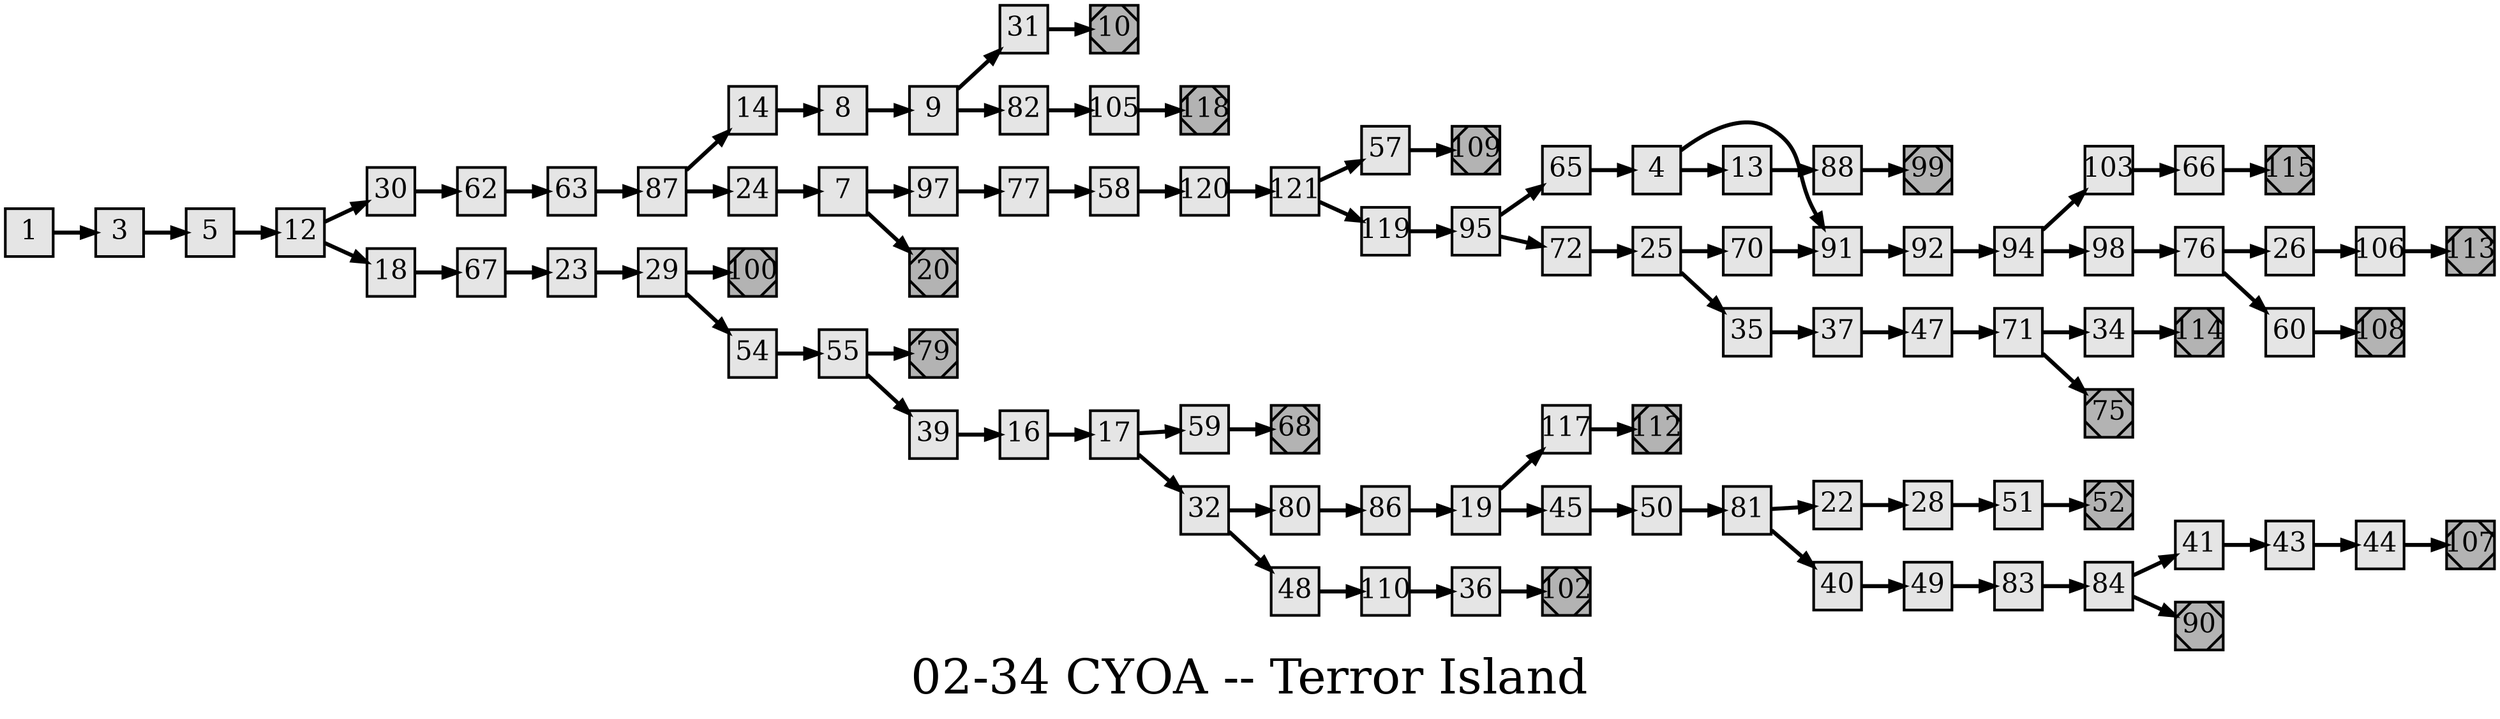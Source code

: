 digraph g{
  graph [ label="02-34 CYOA -- Terror Island" rankdir=LR, ordering=out, fontsize=36, nodesep="0.35", ranksep="0.45"];
  node  [shape=rect, penwidth=2, fontsize=20, style=filled, fillcolor=grey90, margin="0,0", labelfloat=true, regular=true, fixedsize=true];
  edge  [labelfloat=true, penwidth=3, fontsize=12];
  // ---;
  // group  : Katz;
  // id     : 02-34;
  // gbid   : 504;
  // series : CYOA;
  // title  : Terror Island;
  // author : Tony Koltz;
  // credit:;
  // - name : Cindy Lam;
  // role : encoder;
  // date : 2018-04-20;
  // render:;
  // - name   : small;
  // styles : gvStyles.txt;
  // engine : dot;
  // comment: >;
  
  // ---;
  
  // From | To | Label;
  
  1 -> 3;
  3 -> 5;
  4 -> 91;
  4 -> 13;
  5 -> 12;
  7 -> 97;
  7 -> 20;
  8 -> 9;
  9 -> 31;
  9 -> 82;
  10	[ xlabel="E", shape=Msquare, fontsize=20, fillcolor=grey70, xlabel="" ];
  12 -> 30;
  12 -> 18;
  13 -> 88;
  14 -> 8;
  16 -> 17;
  17 -> 59;
  17 -> 32;
  18 -> 67;
  19 -> 117;
  19 -> 45;
  20	[ xlabel="E", shape=Msquare, fontsize=20, fillcolor=grey70, xlabel="" ];
  22 -> 28;
  23 -> 29;
  24 -> 7;
  25 -> 70;
  25 -> 35;
  26 -> 106;
  28 -> 51;
  29 -> 100;
  29 -> 54;
  30 -> 62;
  31 -> 10;
  32 -> 80;
  32 -> 48;
  34 -> 114;
  35 -> 37;
  36 -> 102;
  37 -> 47;
  39 -> 16;
  40 -> 49;
  41 -> 43;
  43 -> 44;
  44 -> 107;
  45 -> 50;
  47 -> 71;
  48 -> 110;
  49 -> 83;
  50 -> 81;
  51 -> 52;
  52	[ xlabel="E", shape=Msquare, fontsize=20, fillcolor=grey70, xlabel="" ];
  54 -> 55;
  55 -> 79;
  55 -> 39;
  57 -> 109;
  58 -> 120;
  59 -> 68;
  60 -> 108;
  62 -> 63;
  63 -> 87;
  65 -> 4;
  66 -> 115;
  67 -> 23;
  68	[ xlabel="E", shape=Msquare, fontsize=20, fillcolor=grey70, xlabel="" ];
  70 -> 91;
  71 -> 34;
  71 -> 75;
  72 -> 25;
  75	[ xlabel="E", shape=Msquare, fontsize=20, fillcolor=grey70, xlabel="" ];
  76 -> 26;
  76 -> 60;
  77 -> 58;
  79	[ xlabel="E", shape=Msquare, fontsize=20, fillcolor=grey70, xlabel="" ];
  80 -> 86;
  81 -> 22;
  81 -> 40;
  82 -> 105;
  83 -> 84;
  84 -> 41;
  84 -> 90;
  86 -> 19;
  87 -> 14;
  87 -> 24;
  88 -> 99;
  90	[ xlabel="E", shape=Msquare, fontsize=20, fillcolor=grey70, xlabel="" ];
  91 -> 92;
  92 -> 94;
  94 -> 103;
  94 -> 98;
  95 -> 65;
  95 -> 72;
  97 -> 77;
  98 -> 76;
  99	[ xlabel="E", shape=Msquare, fontsize=20, fillcolor=grey70, xlabel="" ];
  100	[ xlabel="E", shape=Msquare, fontsize=20, fillcolor=grey70, xlabel="" ];
  102	[ xlabel="E", shape=Msquare, fontsize=20, fillcolor=grey70, xlabel="" ];
  103 -> 66;
  105 -> 118;
  106 -> 113;
  107	[ xlabel="E", shape=Msquare, fontsize=20, fillcolor=grey70, xlabel="" ];
  108	[ xlabel="E", shape=Msquare, fontsize=20, fillcolor=grey70, xlabel="" ];
  109	[ xlabel="E", shape=Msquare, fontsize=20, fillcolor=grey70, xlabel="" ];
  110 -> 36;
  112	[ xlabel="E", shape=Msquare, fontsize=20, fillcolor=grey70, xlabel="" ];
  113	[ xlabel="E", shape=Msquare, fontsize=20, fillcolor=grey70, xlabel="" ];
  114	[ xlabel="E", shape=Msquare, fontsize=20, fillcolor=grey70, xlabel="" ];
  115	[ xlabel="E", shape=Msquare, fontsize=20, fillcolor=grey70, xlabel="" ];
  117 -> 112;
  118	[ xlabel="E", shape=Msquare, fontsize=20, fillcolor=grey70, xlabel="" ];
  119 -> 95;
  120 -> 121;
  121 -> 57;
  121 -> 119;

  // Illustrations;
  
  3	[ xlabel="ILL", image="illustration-full.png", xlabel="" ];
  7	[ xlabel="ILL", image="illustration-full.png", xlabel="" ];
  10	[ xlabel="ILL", image="illustration-full.png", xlabel="" ];
  14	[ xlabel="ILL", image="illustration-full.png", xlabel="" ];
  20	[ xlabel="ILL", image="illustration-full.png", xlabel="" ];
  26	[ xlabel="ILL", image="illustration-full.png", xlabel="" ];
  32	[ xlabel="ILL", image="illustration-full.png", xlabel="" ];
  39	[ xlabel="ILL", image="illustration-full.png", xlabel="" ];
  43	[ xlabel="ILL", image="illustration-full.png", xlabel="" ];
  47	[ xlabel="ILL", image="illustration-full.png", xlabel="" ];
  52	[ xlabel="ILL", image="illustration-full.png", xlabel="" ];
  57	[ xlabel="ILL", image="illustration-full.png", xlabel="" ];
  60	[ xlabel="ILL", image="illustration-full.png", xlabel="" ];
  65	[ xlabel="ILL", image="illustration-full.png", xlabel="" ];
  68	[ xlabel="ILL", image="illustration-full.png", xlabel="" ];
  72	[ xlabel="ILL", image="illustration-full.png", xlabel="" ];
  75	[ xlabel="ILL", image="illustration-full.png", xlabel="" ];
  79	[ xlabel="ILL", image="illustration-full.png", xlabel="" ];
  84	[ xlabel="ILL", image="illustration-full.png", xlabel="" ];
  88	[ xlabel="ILL", image="illustration-full.png", xlabel="" ];
  92	[ xlabel="ILL", image="illustration-full.png", xlabel="" ];
  97	[ xlabel="ILL", image="illustration-full.png", xlabel="" ];
  100	[ xlabel="ILL", image="illustration-full.png", xlabel="" ];
  105	[ xlabel="ILL", image="illustration-full.png", xlabel="" ];
  110	[ xlabel="ILL", image="illustration-full.png", xlabel="" ];
  117	[ xlabel="ILL", image="illustration-full.png", xlabel="" ];
}

